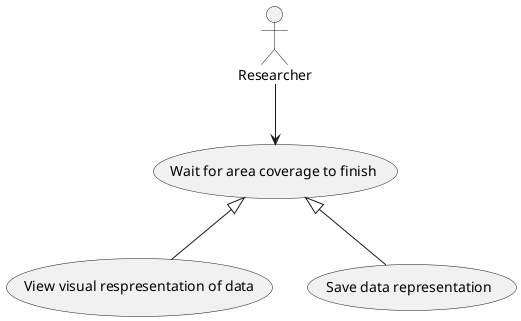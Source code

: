 @startuml
:Researcher: as Researcher
(Wait for area coverage to finish) as Wait
(View visual respresentation of data) as View
(Save data representation) as Save

Researcher --> Wait

Wait <|-- View
Wait <|-- Save
@enduml